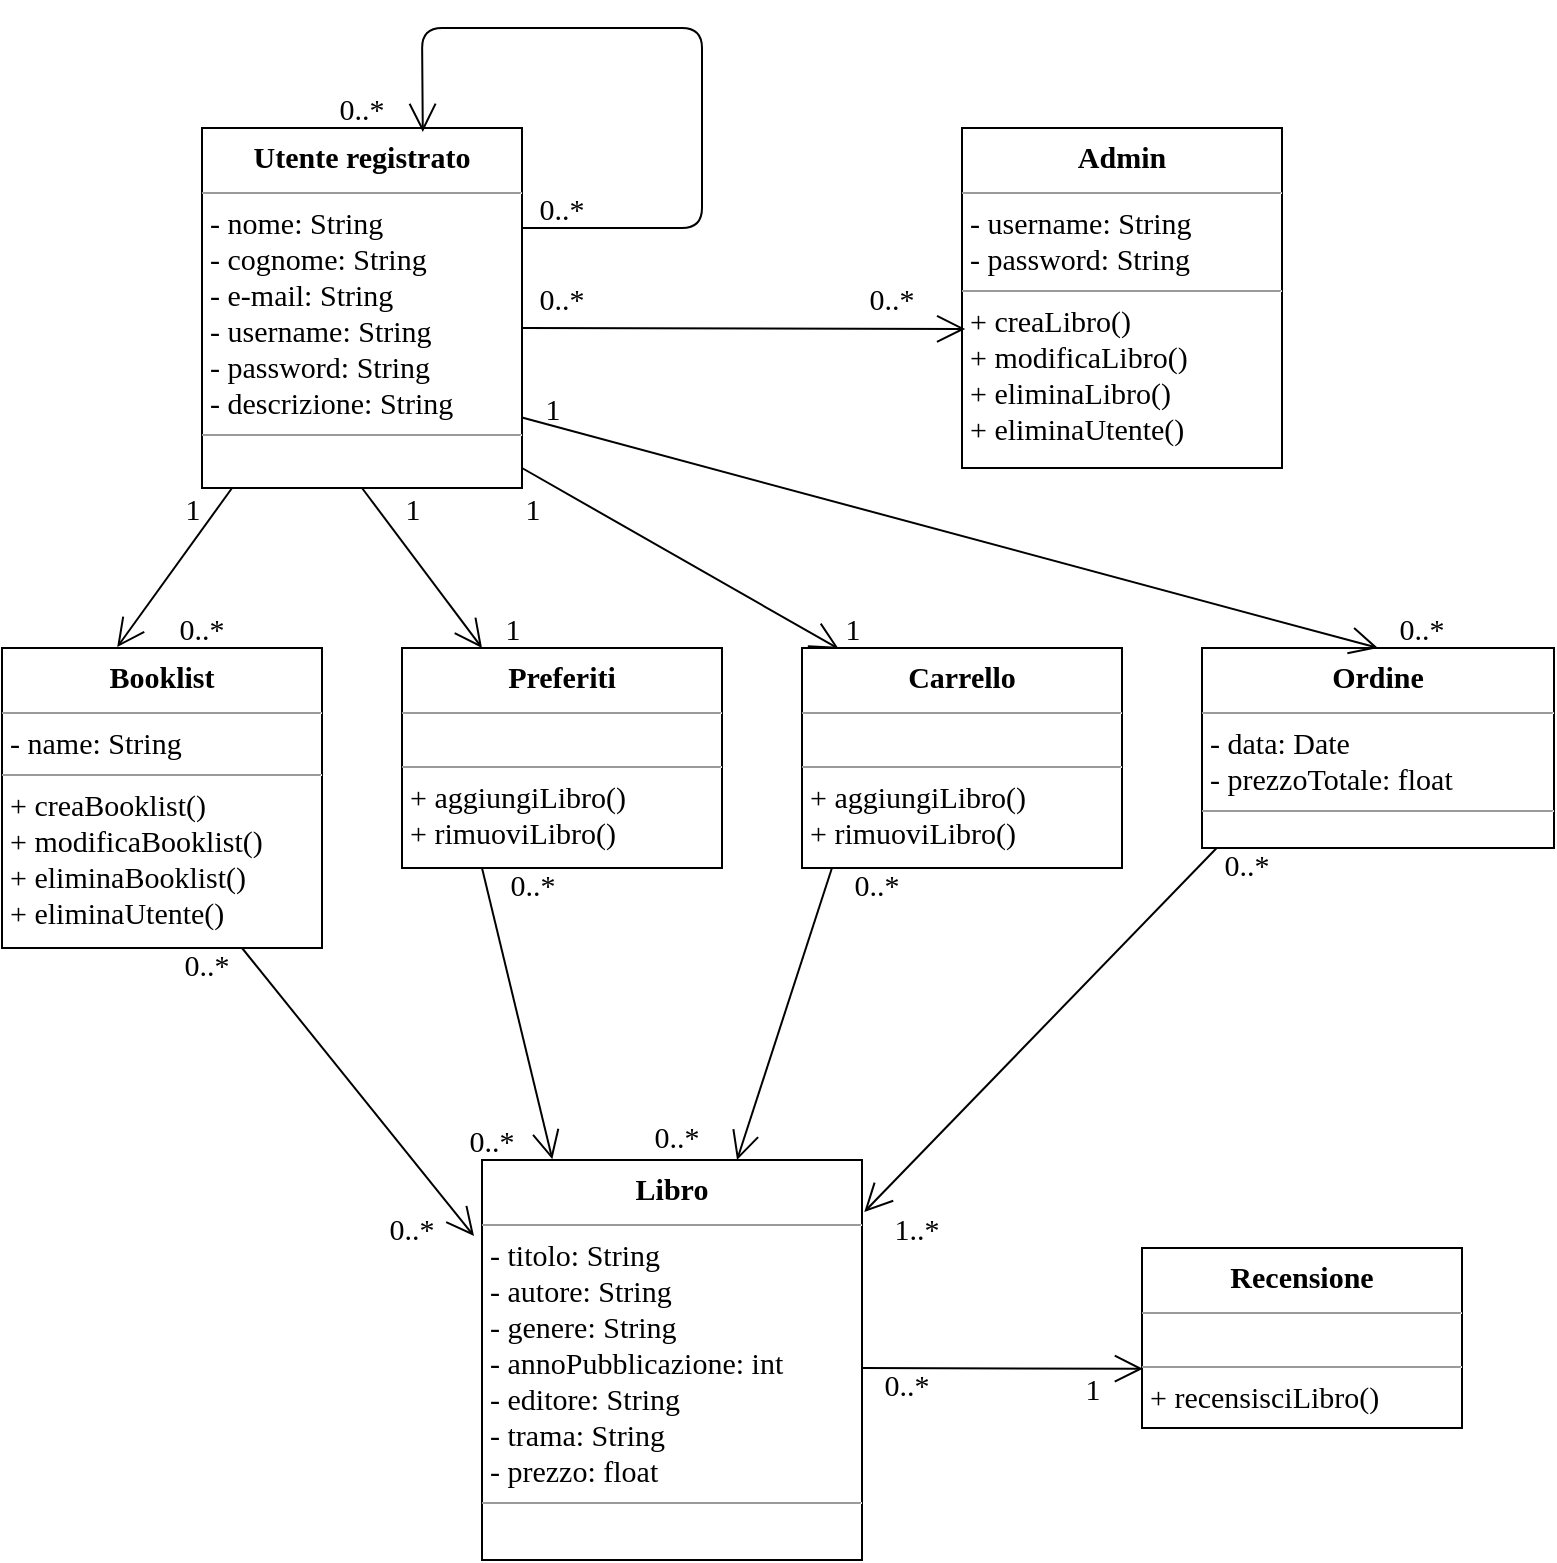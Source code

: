 <mxfile version="13.10.0" type="device"><diagram id="4DqZxzwC6esnHVQPBgF9" name="Page-1"><mxGraphModel dx="1038" dy="1717" grid="1" gridSize="10" guides="1" tooltips="1" connect="1" arrows="1" fold="1" page="1" pageScale="1" pageWidth="827" pageHeight="1169" math="0" shadow="0"><root><mxCell id="0"/><mxCell id="1" parent="0"/><mxCell id="WlpP-8ikrET54YrScVuO-10" value="&lt;h2 style=&quot;margin: 0px ; margin-top: 4px ; text-align: center&quot;&gt;&lt;b&gt;&lt;font face=&quot;Verdana&quot; style=&quot;font-size: 15px&quot;&gt;Admin&lt;/font&gt;&lt;/b&gt;&lt;/h2&gt;&lt;hr size=&quot;1&quot;&gt;&lt;p style=&quot;margin: 0px ; margin-left: 4px&quot;&gt;&lt;font face=&quot;Verdana&quot; style=&quot;font-size: 15px&quot;&gt;- username: String&lt;/font&gt;&lt;/p&gt;&lt;p style=&quot;margin: 0px ; margin-left: 4px&quot;&gt;&lt;font face=&quot;Verdana&quot; style=&quot;font-size: 15px&quot;&gt;- password: String&lt;/font&gt;&lt;/p&gt;&lt;hr size=&quot;1&quot;&gt;&lt;p style=&quot;margin: 0px 0px 0px 4px ; font-size: 15px&quot;&gt;&lt;font face=&quot;Verdana&quot; style=&quot;font-size: 15px&quot;&gt;+ creaLibro()&lt;/font&gt;&lt;/p&gt;&lt;p style=&quot;margin: 0px 0px 0px 4px ; font-size: 15px&quot;&gt;&lt;font face=&quot;Verdana&quot; style=&quot;font-size: 15px&quot;&gt;+ modificaLibro()&lt;/font&gt;&lt;/p&gt;&lt;p style=&quot;margin: 0px 0px 0px 4px ; font-size: 15px&quot;&gt;&lt;font face=&quot;Verdana&quot; style=&quot;font-size: 15px&quot;&gt;+ eliminaLibro()&lt;/font&gt;&lt;/p&gt;&lt;p style=&quot;margin: 0px 0px 0px 4px ; font-size: 15px&quot;&gt;&lt;font face=&quot;Verdana&quot; style=&quot;font-size: 15px&quot;&gt;+ eliminaUtente()&lt;/font&gt;&lt;/p&gt;" style="verticalAlign=top;align=left;overflow=fill;fontSize=12;fontFamily=Helvetica;html=1;" vertex="1" parent="1"><mxGeometry x="510" y="-1100" width="160" height="170" as="geometry"/></mxCell><mxCell id="WlpP-8ikrET54YrScVuO-12" value="&lt;h2 style=&quot;margin: 0px ; margin-top: 4px ; text-align: center&quot;&gt;&lt;b&gt;&lt;font face=&quot;Verdana&quot; style=&quot;font-size: 15px&quot;&gt;Booklist&lt;/font&gt;&lt;/b&gt;&lt;/h2&gt;&lt;hr size=&quot;1&quot;&gt;&lt;p style=&quot;margin: 0px ; margin-left: 4px&quot;&gt;&lt;font face=&quot;Verdana&quot; style=&quot;font-size: 15px&quot;&gt;- name: String&lt;/font&gt;&lt;/p&gt;&lt;hr size=&quot;1&quot;&gt;&lt;p style=&quot;margin: 0px 0px 0px 4px ; font-size: 15px&quot;&gt;&lt;font face=&quot;Verdana&quot; style=&quot;font-size: 15px&quot;&gt;+ creaBooklist()&lt;/font&gt;&lt;/p&gt;&lt;p style=&quot;margin: 0px 0px 0px 4px ; font-size: 15px&quot;&gt;&lt;font face=&quot;Verdana&quot; style=&quot;font-size: 15px&quot;&gt;+ modificaBooklist()&lt;/font&gt;&lt;/p&gt;&lt;p style=&quot;margin: 0px 0px 0px 4px ; font-size: 15px&quot;&gt;&lt;font face=&quot;Verdana&quot; style=&quot;font-size: 15px&quot;&gt;+ eliminaBooklist()&lt;/font&gt;&lt;/p&gt;&lt;p style=&quot;margin: 0px 0px 0px 4px ; font-size: 15px&quot;&gt;&lt;font face=&quot;Verdana&quot; style=&quot;font-size: 15px&quot;&gt;+ eliminaUtente()&lt;/font&gt;&lt;/p&gt;" style="verticalAlign=top;align=left;overflow=fill;fontSize=12;fontFamily=Helvetica;html=1;" vertex="1" parent="1"><mxGeometry x="30" y="-840" width="160" height="150" as="geometry"/></mxCell><mxCell id="WlpP-8ikrET54YrScVuO-13" value="&lt;h2 style=&quot;margin: 0px ; margin-top: 4px ; text-align: center&quot;&gt;&lt;font face=&quot;Verdana&quot;&gt;&lt;span style=&quot;font-size: 15px&quot;&gt;Utente registrato&lt;/span&gt;&lt;/font&gt;&lt;/h2&gt;&lt;hr size=&quot;1&quot;&gt;&lt;p style=&quot;margin: 0px ; margin-left: 4px&quot;&gt;&lt;font face=&quot;Verdana&quot; style=&quot;font-size: 15px&quot;&gt;- nome: String&lt;/font&gt;&lt;/p&gt;&lt;p style=&quot;margin: 0px ; margin-left: 4px&quot;&gt;&lt;font face=&quot;Verdana&quot; style=&quot;font-size: 15px&quot;&gt;- cognome: String&lt;/font&gt;&lt;/p&gt;&lt;p style=&quot;margin: 0px ; margin-left: 4px&quot;&gt;&lt;font face=&quot;Verdana&quot; style=&quot;font-size: 15px&quot;&gt;- e-mail: String&lt;/font&gt;&lt;/p&gt;&lt;p style=&quot;margin: 0px ; margin-left: 4px&quot;&gt;&lt;font face=&quot;Verdana&quot; style=&quot;font-size: 15px&quot;&gt;- username: String&lt;/font&gt;&lt;/p&gt;&lt;p style=&quot;margin: 0px ; margin-left: 4px&quot;&gt;&lt;font face=&quot;Verdana&quot;&gt;&lt;span style=&quot;font-size: 15px&quot;&gt;- password: String&lt;/span&gt;&lt;/font&gt;&lt;/p&gt;&lt;p style=&quot;margin: 0px ; margin-left: 4px&quot;&gt;&lt;font face=&quot;Verdana&quot;&gt;&lt;span style=&quot;font-size: 15px&quot;&gt;- descrizione: String&lt;/span&gt;&lt;/font&gt;&lt;/p&gt;&lt;hr size=&quot;1&quot;&gt;&lt;p style=&quot;margin: 0px 0px 0px 4px ; font-size: 15px&quot;&gt;&lt;br&gt;&lt;/p&gt;" style="verticalAlign=top;align=left;overflow=fill;fontSize=12;fontFamily=Helvetica;html=1;" vertex="1" parent="1"><mxGeometry x="130" y="-1100" width="160" height="180" as="geometry"/></mxCell><mxCell id="WlpP-8ikrET54YrScVuO-14" value="&lt;h2 style=&quot;margin: 0px ; margin-top: 4px ; text-align: center&quot;&gt;&lt;b&gt;&lt;font face=&quot;Verdana&quot; style=&quot;font-size: 15px&quot;&gt;Preferiti&lt;/font&gt;&lt;/b&gt;&lt;/h2&gt;&lt;hr size=&quot;1&quot;&gt;&lt;p style=&quot;margin: 0px ; margin-left: 4px&quot;&gt;&lt;br&gt;&lt;/p&gt;&lt;hr size=&quot;1&quot;&gt;&lt;p style=&quot;margin: 0px 0px 0px 4px ; font-size: 15px&quot;&gt;&lt;font face=&quot;Verdana&quot; style=&quot;font-size: 15px&quot;&gt;+ aggiungiLibro()&lt;/font&gt;&lt;/p&gt;&lt;p style=&quot;margin: 0px 0px 0px 4px ; font-size: 15px&quot;&gt;&lt;font face=&quot;Verdana&quot; style=&quot;font-size: 15px&quot;&gt;+ rimuoviLibro()&lt;/font&gt;&lt;/p&gt;" style="verticalAlign=top;align=left;overflow=fill;fontSize=12;fontFamily=Helvetica;html=1;" vertex="1" parent="1"><mxGeometry x="230" y="-840" width="160" height="110" as="geometry"/></mxCell><mxCell id="WlpP-8ikrET54YrScVuO-15" value="&lt;h2 style=&quot;margin: 0px ; margin-top: 4px ; text-align: center&quot;&gt;&lt;b&gt;&lt;font face=&quot;Verdana&quot; style=&quot;font-size: 15px&quot;&gt;Carrello&lt;/font&gt;&lt;/b&gt;&lt;/h2&gt;&lt;hr size=&quot;1&quot;&gt;&lt;p style=&quot;margin: 0px ; margin-left: 4px&quot;&gt;&lt;br&gt;&lt;/p&gt;&lt;hr size=&quot;1&quot;&gt;&lt;p style=&quot;margin: 0px 0px 0px 4px ; font-size: 15px&quot;&gt;&lt;font face=&quot;Verdana&quot; style=&quot;font-size: 15px&quot;&gt;+ aggiungiLibro()&lt;/font&gt;&lt;/p&gt;&lt;p style=&quot;margin: 0px 0px 0px 4px ; font-size: 15px&quot;&gt;&lt;font face=&quot;Verdana&quot; style=&quot;font-size: 15px&quot;&gt;+ rimuoviLibro()&lt;/font&gt;&lt;/p&gt;" style="verticalAlign=top;align=left;overflow=fill;fontSize=12;fontFamily=Helvetica;html=1;" vertex="1" parent="1"><mxGeometry x="430" y="-840" width="160" height="110" as="geometry"/></mxCell><mxCell id="WlpP-8ikrET54YrScVuO-17" value="&lt;h2 style=&quot;margin: 0px ; margin-top: 4px ; text-align: center&quot;&gt;&lt;font face=&quot;Verdana&quot;&gt;&lt;span style=&quot;font-size: 15px&quot;&gt;Ordine&lt;/span&gt;&lt;/font&gt;&lt;/h2&gt;&lt;hr size=&quot;1&quot;&gt;&lt;p style=&quot;margin: 0px ; margin-left: 4px&quot;&gt;&lt;font face=&quot;Verdana&quot; style=&quot;font-size: 15px&quot;&gt;- data: Date&lt;/font&gt;&lt;/p&gt;&lt;p style=&quot;margin: 0px ; margin-left: 4px&quot;&gt;&lt;font face=&quot;Verdana&quot; style=&quot;font-size: 15px&quot;&gt;- prezzoTotale: float&lt;/font&gt;&lt;/p&gt;&lt;hr size=&quot;1&quot;&gt;&lt;p style=&quot;margin: 0px 0px 0px 4px ; font-size: 15px&quot;&gt;&lt;br&gt;&lt;/p&gt;" style="verticalAlign=top;align=left;overflow=fill;fontSize=12;fontFamily=Helvetica;html=1;" vertex="1" parent="1"><mxGeometry x="630" y="-840" width="176" height="100" as="geometry"/></mxCell><mxCell id="WlpP-8ikrET54YrScVuO-18" value="&lt;h2 style=&quot;margin: 0px ; margin-top: 4px ; text-align: center&quot;&gt;&lt;b&gt;&lt;font face=&quot;Verdana&quot; style=&quot;font-size: 15px&quot;&gt;Libro&lt;/font&gt;&lt;/b&gt;&lt;/h2&gt;&lt;hr size=&quot;1&quot;&gt;&lt;p style=&quot;margin: 0px ; margin-left: 4px&quot;&gt;&lt;font face=&quot;Verdana&quot; style=&quot;font-size: 15px&quot;&gt;- titolo: String&lt;/font&gt;&lt;/p&gt;&lt;p style=&quot;margin: 0px ; margin-left: 4px&quot;&gt;&lt;font face=&quot;Verdana&quot; style=&quot;font-size: 15px&quot;&gt;- autore: String&lt;/font&gt;&lt;/p&gt;&lt;p style=&quot;margin: 0px ; margin-left: 4px&quot;&gt;&lt;font face=&quot;Verdana&quot; style=&quot;font-size: 15px&quot;&gt;- genere: String&lt;/font&gt;&lt;/p&gt;&lt;p style=&quot;margin: 0px ; margin-left: 4px&quot;&gt;&lt;font face=&quot;Verdana&quot;&gt;&lt;span style=&quot;font-size: 15px&quot;&gt;- annoPubblicazione: int&lt;/span&gt;&lt;/font&gt;&lt;/p&gt;&lt;p style=&quot;margin: 0px ; margin-left: 4px&quot;&gt;&lt;font face=&quot;Verdana&quot;&gt;&lt;span style=&quot;font-size: 15px&quot;&gt;- editore: String&lt;/span&gt;&lt;/font&gt;&lt;/p&gt;&lt;p style=&quot;margin: 0px ; margin-left: 4px&quot;&gt;&lt;font face=&quot;Verdana&quot;&gt;&lt;span style=&quot;font-size: 15px&quot;&gt;- trama: String&lt;/span&gt;&lt;/font&gt;&lt;/p&gt;&lt;p style=&quot;margin: 0px ; margin-left: 4px&quot;&gt;&lt;font face=&quot;Verdana&quot;&gt;&lt;span style=&quot;font-size: 15px&quot;&gt;- prezzo: float&lt;/span&gt;&lt;/font&gt;&lt;/p&gt;&lt;hr size=&quot;1&quot;&gt;&lt;p style=&quot;margin: 0px 0px 0px 4px ; font-size: 15px&quot;&gt;&lt;br&gt;&lt;/p&gt;" style="verticalAlign=top;align=left;overflow=fill;fontSize=12;fontFamily=Helvetica;html=1;" vertex="1" parent="1"><mxGeometry x="270" y="-584" width="190" height="200" as="geometry"/></mxCell><mxCell id="WlpP-8ikrET54YrScVuO-19" value="&lt;h2 style=&quot;margin: 0px ; margin-top: 4px ; text-align: center&quot;&gt;&lt;b&gt;&lt;font face=&quot;Verdana&quot; style=&quot;font-size: 15px&quot;&gt;Recensione&lt;/font&gt;&lt;/b&gt;&lt;/h2&gt;&lt;hr size=&quot;1&quot;&gt;&lt;p style=&quot;margin: 0px ; margin-left: 4px&quot;&gt;&lt;br&gt;&lt;/p&gt;&lt;hr size=&quot;1&quot;&gt;&lt;p style=&quot;margin: 0px 0px 0px 4px ; font-size: 15px&quot;&gt;&lt;font face=&quot;Verdana&quot; style=&quot;font-size: 15px&quot;&gt;+ recensisciLibro()&lt;/font&gt;&lt;/p&gt;" style="verticalAlign=top;align=left;overflow=fill;fontSize=12;fontFamily=Helvetica;html=1;" vertex="1" parent="1"><mxGeometry x="600" y="-540" width="160" height="90" as="geometry"/></mxCell><mxCell id="WlpP-8ikrET54YrScVuO-24" value="0..*" style="text;html=1;strokeColor=none;fillColor=none;align=center;verticalAlign=middle;whiteSpace=wrap;rounded=0;fontFamily=Verdana;fontSize=15;" vertex="1" parent="1"><mxGeometry x="290" y="-1025" width="40" height="20" as="geometry"/></mxCell><mxCell id="WlpP-8ikrET54YrScVuO-25" value="0..*" style="text;html=1;strokeColor=none;fillColor=none;align=center;verticalAlign=middle;whiteSpace=wrap;rounded=0;fontFamily=Verdana;fontSize=15;" vertex="1" parent="1"><mxGeometry x="460" y="-1025" width="30" height="20" as="geometry"/></mxCell><mxCell id="WlpP-8ikrET54YrScVuO-26" value="" style="endArrow=open;endFill=1;endSize=12;html=1;fontFamily=Verdana;fontSize=15;entryX=0.36;entryY=-0.003;entryDx=0;entryDy=0;entryPerimeter=0;" edge="1" parent="1" source="WlpP-8ikrET54YrScVuO-13" target="WlpP-8ikrET54YrScVuO-12"><mxGeometry width="160" relative="1" as="geometry"><mxPoint x="140" y="-930" as="sourcePoint"/><mxPoint x="300" y="-930" as="targetPoint"/></mxGeometry></mxCell><mxCell id="WlpP-8ikrET54YrScVuO-27" value="0..*" style="text;html=1;strokeColor=none;fillColor=none;align=center;verticalAlign=middle;whiteSpace=wrap;rounded=0;fontFamily=Verdana;fontSize=15;" vertex="1" parent="1"><mxGeometry x="720" y="-860" width="40" height="20" as="geometry"/></mxCell><mxCell id="WlpP-8ikrET54YrScVuO-28" value="1" style="text;html=1;align=center;verticalAlign=middle;resizable=0;points=[];autosize=1;fontSize=15;fontFamily=Verdana;" vertex="1" parent="1"><mxGeometry x="110" y="-920" width="30" height="20" as="geometry"/></mxCell><mxCell id="WlpP-8ikrET54YrScVuO-29" value="" style="endArrow=open;endFill=1;endSize=12;html=1;fontFamily=Verdana;fontSize=15;entryX=0.25;entryY=0;entryDx=0;entryDy=0;exitX=0.5;exitY=1;exitDx=0;exitDy=0;" edge="1" parent="1" source="WlpP-8ikrET54YrScVuO-13" target="WlpP-8ikrET54YrScVuO-14"><mxGeometry width="160" relative="1" as="geometry"><mxPoint x="285.535" y="-960" as="sourcePoint"/><mxPoint x="210.0" y="-840.45" as="targetPoint"/></mxGeometry></mxCell><mxCell id="WlpP-8ikrET54YrScVuO-33" value="" style="endArrow=open;endFill=1;endSize=12;html=1;fontFamily=Verdana;fontSize=15;entryX=0.01;entryY=0.591;entryDx=0;entryDy=0;entryPerimeter=0;" edge="1" parent="1" target="WlpP-8ikrET54YrScVuO-10"><mxGeometry width="160" relative="1" as="geometry"><mxPoint x="290" y="-1000" as="sourcePoint"/><mxPoint x="450" y="-1000" as="targetPoint"/></mxGeometry></mxCell><mxCell id="WlpP-8ikrET54YrScVuO-36" value="" style="endArrow=open;endFill=1;endSize=12;html=1;fontFamily=Verdana;fontSize=15;entryX=0.69;entryY=0.011;entryDx=0;entryDy=0;entryPerimeter=0;" edge="1" parent="1" target="WlpP-8ikrET54YrScVuO-13"><mxGeometry width="160" relative="1" as="geometry"><mxPoint x="290" y="-1050" as="sourcePoint"/><mxPoint x="244" y="-1100" as="targetPoint"/><Array as="points"><mxPoint x="380" y="-1050"/><mxPoint x="380" y="-1150"/><mxPoint x="310" y="-1150"/><mxPoint x="240" y="-1150"/></Array></mxGeometry></mxCell><mxCell id="WlpP-8ikrET54YrScVuO-37" value="0..*" style="text;html=1;strokeColor=none;fillColor=none;align=center;verticalAlign=middle;whiteSpace=wrap;rounded=0;fontFamily=Verdana;fontSize=15;" vertex="1" parent="1"><mxGeometry x="190" y="-1120" width="40" height="20" as="geometry"/></mxCell><mxCell id="WlpP-8ikrET54YrScVuO-38" value="0..*" style="text;html=1;strokeColor=none;fillColor=none;align=center;verticalAlign=middle;whiteSpace=wrap;rounded=0;fontFamily=Verdana;fontSize=15;" vertex="1" parent="1"><mxGeometry x="290" y="-1070" width="40" height="20" as="geometry"/></mxCell><mxCell id="WlpP-8ikrET54YrScVuO-39" value="0..*" style="text;html=1;strokeColor=none;fillColor=none;align=center;verticalAlign=middle;whiteSpace=wrap;rounded=0;fontFamily=Verdana;fontSize=15;" vertex="1" parent="1"><mxGeometry x="110" y="-860" width="40" height="20" as="geometry"/></mxCell><mxCell id="WlpP-8ikrET54YrScVuO-43" value="1" style="text;html=1;align=center;verticalAlign=middle;resizable=0;points=[];autosize=1;fontSize=15;fontFamily=Verdana;" vertex="1" parent="1"><mxGeometry x="220" y="-920" width="30" height="20" as="geometry"/></mxCell><mxCell id="WlpP-8ikrET54YrScVuO-44" value="1" style="text;html=1;align=center;verticalAlign=middle;resizable=0;points=[];autosize=1;fontSize=15;fontFamily=Verdana;" vertex="1" parent="1"><mxGeometry x="270" y="-860" width="30" height="20" as="geometry"/></mxCell><mxCell id="WlpP-8ikrET54YrScVuO-46" value="" style="endArrow=open;endFill=1;endSize=12;html=1;fontFamily=Verdana;fontSize=15;entryX=0.115;entryY=0.004;entryDx=0;entryDy=0;entryPerimeter=0;" edge="1" parent="1" target="WlpP-8ikrET54YrScVuO-15"><mxGeometry width="160" relative="1" as="geometry"><mxPoint x="290" y="-930" as="sourcePoint"/><mxPoint x="340" y="-860" as="targetPoint"/></mxGeometry></mxCell><mxCell id="WlpP-8ikrET54YrScVuO-47" value="1" style="text;html=1;align=center;verticalAlign=middle;resizable=0;points=[];autosize=1;fontSize=15;fontFamily=Verdana;" vertex="1" parent="1"><mxGeometry x="280" y="-920" width="30" height="20" as="geometry"/></mxCell><mxCell id="WlpP-8ikrET54YrScVuO-48" value="1" style="text;html=1;align=center;verticalAlign=middle;resizable=0;points=[];autosize=1;fontSize=15;fontFamily=Verdana;" vertex="1" parent="1"><mxGeometry x="440" y="-860" width="30" height="20" as="geometry"/></mxCell><mxCell id="WlpP-8ikrET54YrScVuO-49" value="" style="endArrow=open;endFill=1;endSize=12;html=1;fontFamily=Verdana;fontSize=15;entryX=0.5;entryY=0;entryDx=0;entryDy=0;" edge="1" parent="1" target="WlpP-8ikrET54YrScVuO-17"><mxGeometry width="160" relative="1" as="geometry"><mxPoint x="290" y="-955.22" as="sourcePoint"/><mxPoint x="448.4" y="-864.78" as="targetPoint"/></mxGeometry></mxCell><mxCell id="WlpP-8ikrET54YrScVuO-51" value="1" style="text;html=1;align=center;verticalAlign=middle;resizable=0;points=[];autosize=1;fontSize=15;fontFamily=Verdana;" vertex="1" parent="1"><mxGeometry x="290" y="-970" width="30" height="20" as="geometry"/></mxCell><mxCell id="WlpP-8ikrET54YrScVuO-53" value="" style="endArrow=open;endFill=1;endSize=12;html=1;fontFamily=Verdana;fontSize=15;entryX=-0.021;entryY=0.19;entryDx=0;entryDy=0;entryPerimeter=0;" edge="1" parent="1" target="WlpP-8ikrET54YrScVuO-18"><mxGeometry width="160" relative="1" as="geometry"><mxPoint x="150" y="-690" as="sourcePoint"/><mxPoint x="310" y="-690" as="targetPoint"/></mxGeometry></mxCell><mxCell id="WlpP-8ikrET54YrScVuO-54" value="" style="endArrow=open;endFill=1;endSize=12;html=1;fontFamily=Verdana;fontSize=15;entryX=0.185;entryY=-0.002;entryDx=0;entryDy=0;entryPerimeter=0;exitX=0.25;exitY=1;exitDx=0;exitDy=0;" edge="1" parent="1" source="WlpP-8ikrET54YrScVuO-14" target="WlpP-8ikrET54YrScVuO-18"><mxGeometry width="160" relative="1" as="geometry"><mxPoint x="310" y="-730" as="sourcePoint"/><mxPoint x="360" y="-590" as="targetPoint"/></mxGeometry></mxCell><mxCell id="WlpP-8ikrET54YrScVuO-55" value="" style="endArrow=open;endFill=1;endSize=12;html=1;fontFamily=Verdana;fontSize=15;" edge="1" parent="1" target="WlpP-8ikrET54YrScVuO-18"><mxGeometry width="160" relative="1" as="geometry"><mxPoint x="444.85" y="-729.6" as="sourcePoint"/><mxPoint x="440.0" y="-584.0" as="targetPoint"/></mxGeometry></mxCell><mxCell id="WlpP-8ikrET54YrScVuO-56" value="" style="endArrow=open;endFill=1;endSize=12;html=1;fontFamily=Verdana;fontSize=15;entryX=1.006;entryY=0.13;entryDx=0;entryDy=0;entryPerimeter=0;" edge="1" parent="1" target="WlpP-8ikrET54YrScVuO-18"><mxGeometry width="160" relative="1" as="geometry"><mxPoint x="637.34" y="-740" as="sourcePoint"/><mxPoint x="590.002" y="-594.4" as="targetPoint"/></mxGeometry></mxCell><mxCell id="WlpP-8ikrET54YrScVuO-57" value="0..*" style="text;html=1;strokeColor=none;fillColor=none;align=center;verticalAlign=middle;whiteSpace=wrap;rounded=0;fontFamily=Verdana;fontSize=15;" vertex="1" parent="1"><mxGeometry x="215" y="-560" width="40" height="20" as="geometry"/></mxCell><mxCell id="WlpP-8ikrET54YrScVuO-58" value="0..*" style="text;html=1;strokeColor=none;fillColor=none;align=center;verticalAlign=middle;whiteSpace=wrap;rounded=0;fontFamily=Verdana;fontSize=15;" vertex="1" parent="1"><mxGeometry x="255" y="-604" width="40" height="20" as="geometry"/></mxCell><mxCell id="WlpP-8ikrET54YrScVuO-59" value="0..*" style="text;html=1;strokeColor=none;fillColor=none;align=center;verticalAlign=middle;whiteSpace=wrap;rounded=0;fontFamily=Verdana;fontSize=15;" vertex="1" parent="1"><mxGeometry x="345" y="-604" width="45" height="16" as="geometry"/></mxCell><mxCell id="WlpP-8ikrET54YrScVuO-62" value="0..*" style="text;html=1;strokeColor=none;fillColor=none;align=center;verticalAlign=middle;whiteSpace=wrap;rounded=0;fontFamily=Verdana;fontSize=15;" vertex="1" parent="1"><mxGeometry x="110" y="-690" width="45" height="16" as="geometry"/></mxCell><mxCell id="WlpP-8ikrET54YrScVuO-63" value="0..*" style="text;html=1;strokeColor=none;fillColor=none;align=center;verticalAlign=middle;whiteSpace=wrap;rounded=0;fontFamily=Verdana;fontSize=15;" vertex="1" parent="1"><mxGeometry x="272.5" y="-730" width="45" height="16" as="geometry"/></mxCell><mxCell id="WlpP-8ikrET54YrScVuO-64" value="0..*" style="text;html=1;strokeColor=none;fillColor=none;align=center;verticalAlign=middle;whiteSpace=wrap;rounded=0;fontFamily=Verdana;fontSize=15;" vertex="1" parent="1"><mxGeometry x="445" y="-730" width="45" height="16" as="geometry"/></mxCell><mxCell id="WlpP-8ikrET54YrScVuO-65" value="0..*" style="text;html=1;strokeColor=none;fillColor=none;align=center;verticalAlign=middle;whiteSpace=wrap;rounded=0;fontFamily=Verdana;fontSize=15;" vertex="1" parent="1"><mxGeometry x="630" y="-740" width="45" height="16" as="geometry"/></mxCell><mxCell id="WlpP-8ikrET54YrScVuO-66" value="1..*" style="text;html=1;strokeColor=none;fillColor=none;align=center;verticalAlign=middle;whiteSpace=wrap;rounded=0;fontFamily=Verdana;fontSize=15;" vertex="1" parent="1"><mxGeometry x="465" y="-558" width="45" height="16" as="geometry"/></mxCell><mxCell id="WlpP-8ikrET54YrScVuO-67" value="" style="endArrow=open;endFill=1;endSize=12;html=1;fontFamily=Verdana;fontSize=15;entryX=0.003;entryY=0.671;entryDx=0;entryDy=0;entryPerimeter=0;" edge="1" parent="1" target="WlpP-8ikrET54YrScVuO-19"><mxGeometry width="160" relative="1" as="geometry"><mxPoint x="460" y="-480" as="sourcePoint"/><mxPoint x="740" y="-470" as="targetPoint"/></mxGeometry></mxCell><mxCell id="WlpP-8ikrET54YrScVuO-69" value="1" style="text;html=1;align=center;verticalAlign=middle;resizable=0;points=[];autosize=1;fontSize=15;fontFamily=Verdana;" vertex="1" parent="1"><mxGeometry x="560" y="-480" width="30" height="20" as="geometry"/></mxCell><mxCell id="WlpP-8ikrET54YrScVuO-70" value="0..*" style="text;html=1;strokeColor=none;fillColor=none;align=center;verticalAlign=middle;whiteSpace=wrap;rounded=0;fontFamily=Verdana;fontSize=15;" vertex="1" parent="1"><mxGeometry x="460" y="-480" width="45" height="16" as="geometry"/></mxCell></root></mxGraphModel></diagram></mxfile>